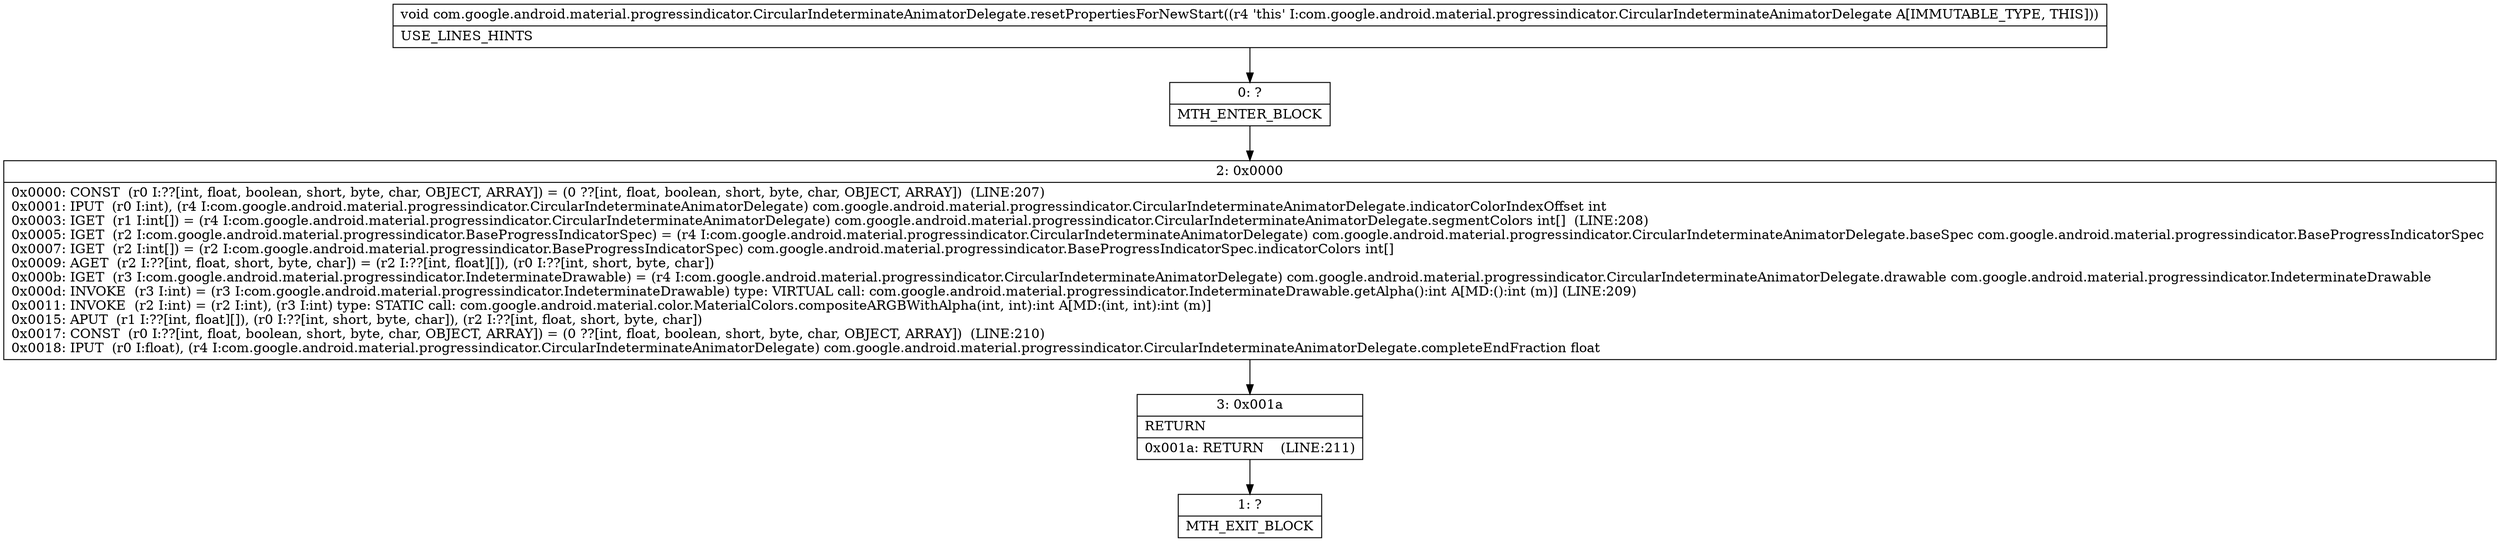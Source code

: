 digraph "CFG forcom.google.android.material.progressindicator.CircularIndeterminateAnimatorDelegate.resetPropertiesForNewStart()V" {
Node_0 [shape=record,label="{0\:\ ?|MTH_ENTER_BLOCK\l}"];
Node_2 [shape=record,label="{2\:\ 0x0000|0x0000: CONST  (r0 I:??[int, float, boolean, short, byte, char, OBJECT, ARRAY]) = (0 ??[int, float, boolean, short, byte, char, OBJECT, ARRAY])  (LINE:207)\l0x0001: IPUT  (r0 I:int), (r4 I:com.google.android.material.progressindicator.CircularIndeterminateAnimatorDelegate) com.google.android.material.progressindicator.CircularIndeterminateAnimatorDelegate.indicatorColorIndexOffset int \l0x0003: IGET  (r1 I:int[]) = (r4 I:com.google.android.material.progressindicator.CircularIndeterminateAnimatorDelegate) com.google.android.material.progressindicator.CircularIndeterminateAnimatorDelegate.segmentColors int[]  (LINE:208)\l0x0005: IGET  (r2 I:com.google.android.material.progressindicator.BaseProgressIndicatorSpec) = (r4 I:com.google.android.material.progressindicator.CircularIndeterminateAnimatorDelegate) com.google.android.material.progressindicator.CircularIndeterminateAnimatorDelegate.baseSpec com.google.android.material.progressindicator.BaseProgressIndicatorSpec \l0x0007: IGET  (r2 I:int[]) = (r2 I:com.google.android.material.progressindicator.BaseProgressIndicatorSpec) com.google.android.material.progressindicator.BaseProgressIndicatorSpec.indicatorColors int[] \l0x0009: AGET  (r2 I:??[int, float, short, byte, char]) = (r2 I:??[int, float][]), (r0 I:??[int, short, byte, char]) \l0x000b: IGET  (r3 I:com.google.android.material.progressindicator.IndeterminateDrawable) = (r4 I:com.google.android.material.progressindicator.CircularIndeterminateAnimatorDelegate) com.google.android.material.progressindicator.CircularIndeterminateAnimatorDelegate.drawable com.google.android.material.progressindicator.IndeterminateDrawable \l0x000d: INVOKE  (r3 I:int) = (r3 I:com.google.android.material.progressindicator.IndeterminateDrawable) type: VIRTUAL call: com.google.android.material.progressindicator.IndeterminateDrawable.getAlpha():int A[MD:():int (m)] (LINE:209)\l0x0011: INVOKE  (r2 I:int) = (r2 I:int), (r3 I:int) type: STATIC call: com.google.android.material.color.MaterialColors.compositeARGBWithAlpha(int, int):int A[MD:(int, int):int (m)]\l0x0015: APUT  (r1 I:??[int, float][]), (r0 I:??[int, short, byte, char]), (r2 I:??[int, float, short, byte, char]) \l0x0017: CONST  (r0 I:??[int, float, boolean, short, byte, char, OBJECT, ARRAY]) = (0 ??[int, float, boolean, short, byte, char, OBJECT, ARRAY])  (LINE:210)\l0x0018: IPUT  (r0 I:float), (r4 I:com.google.android.material.progressindicator.CircularIndeterminateAnimatorDelegate) com.google.android.material.progressindicator.CircularIndeterminateAnimatorDelegate.completeEndFraction float \l}"];
Node_3 [shape=record,label="{3\:\ 0x001a|RETURN\l|0x001a: RETURN    (LINE:211)\l}"];
Node_1 [shape=record,label="{1\:\ ?|MTH_EXIT_BLOCK\l}"];
MethodNode[shape=record,label="{void com.google.android.material.progressindicator.CircularIndeterminateAnimatorDelegate.resetPropertiesForNewStart((r4 'this' I:com.google.android.material.progressindicator.CircularIndeterminateAnimatorDelegate A[IMMUTABLE_TYPE, THIS]))  | USE_LINES_HINTS\l}"];
MethodNode -> Node_0;Node_0 -> Node_2;
Node_2 -> Node_3;
Node_3 -> Node_1;
}

